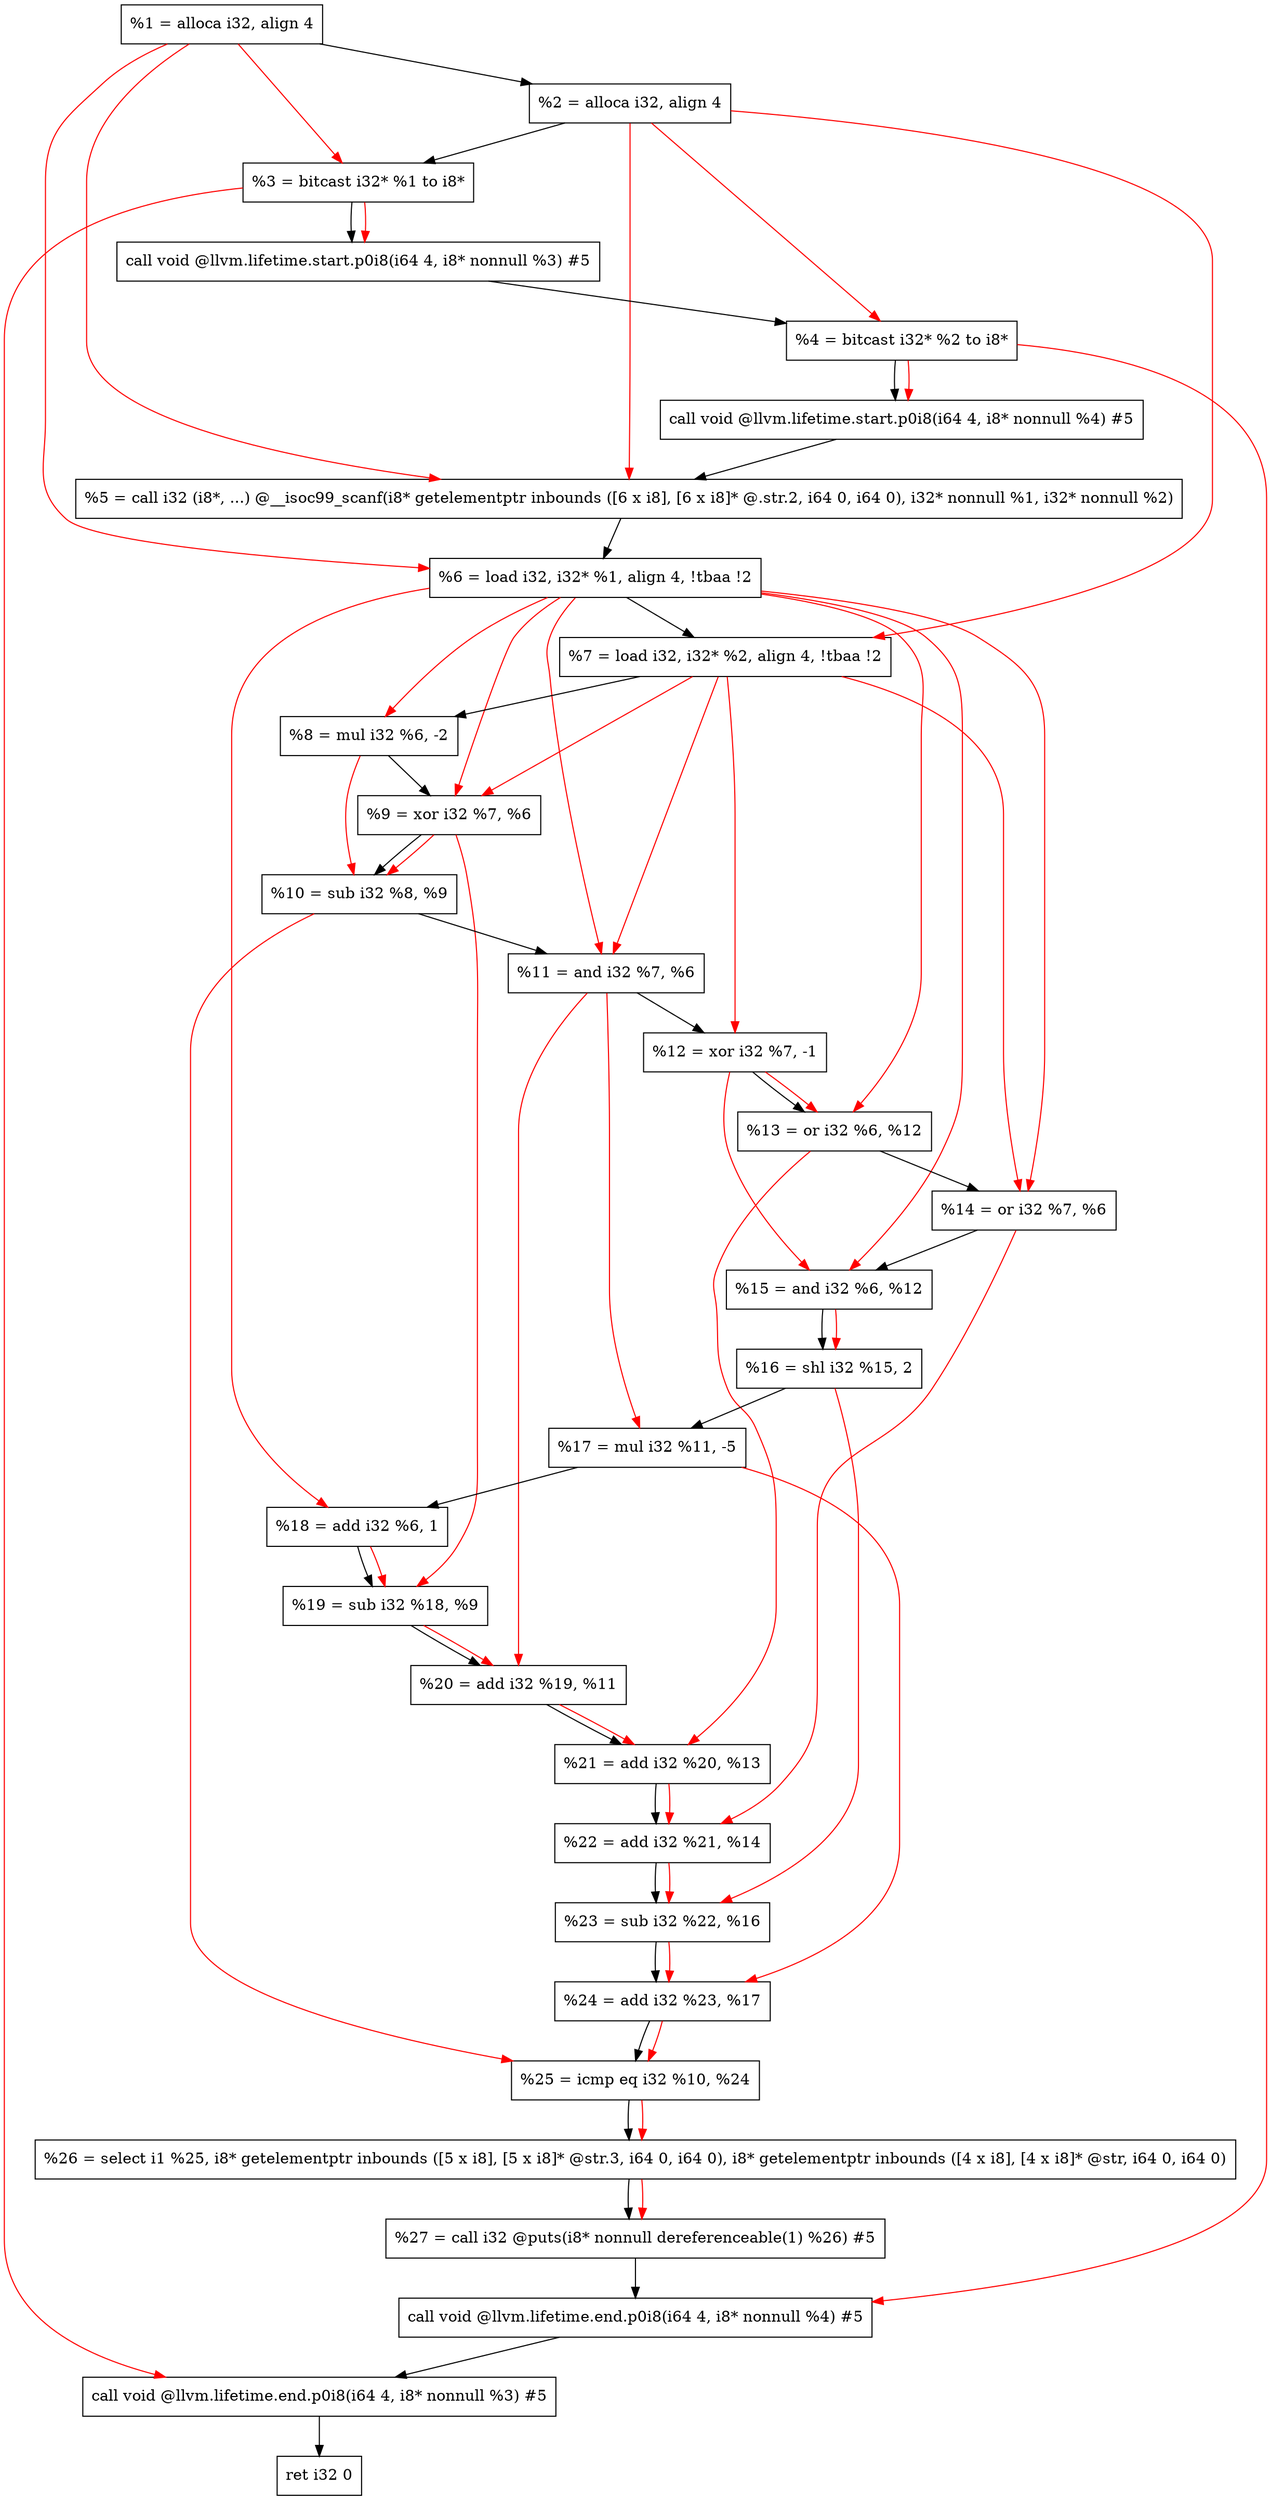 digraph "DFG for'main' function" {
	Node0x204a968[shape=record, label="  %1 = alloca i32, align 4"];
	Node0x204a9e8[shape=record, label="  %2 = alloca i32, align 4"];
	Node0x204aa78[shape=record, label="  %3 = bitcast i32* %1 to i8*"];
	Node0x204aed8[shape=record, label="  call void @llvm.lifetime.start.p0i8(i64 4, i8* nonnull %3) #5"];
	Node0x204afb8[shape=record, label="  %4 = bitcast i32* %2 to i8*"];
	Node0x204b0d8[shape=record, label="  call void @llvm.lifetime.start.p0i8(i64 4, i8* nonnull %4) #5"];
	Node0x204b310[shape=record, label="  %5 = call i32 (i8*, ...) @__isoc99_scanf(i8* getelementptr inbounds ([6 x i8], [6 x i8]* @.str.2, i64 0, i64 0), i32* nonnull %1, i32* nonnull %2)"];
	Node0x204b3c8[shape=record, label="  %6 = load i32, i32* %1, align 4, !tbaa !2"];
	Node0x204c338[shape=record, label="  %7 = load i32, i32* %2, align 4, !tbaa !2"];
	Node0x204c9c0[shape=record, label="  %8 = mul i32 %6, -2"];
	Node0x204ca30[shape=record, label="  %9 = xor i32 %7, %6"];
	Node0x204caa0[shape=record, label="  %10 = sub i32 %8, %9"];
	Node0x204cb10[shape=record, label="  %11 = and i32 %7, %6"];
	Node0x204cb80[shape=record, label="  %12 = xor i32 %7, -1"];
	Node0x204cbf0[shape=record, label="  %13 = or i32 %6, %12"];
	Node0x204cc60[shape=record, label="  %14 = or i32 %7, %6"];
	Node0x204ccd0[shape=record, label="  %15 = and i32 %6, %12"];
	Node0x204cd40[shape=record, label="  %16 = shl i32 %15, 2"];
	Node0x204cdb0[shape=record, label="  %17 = mul i32 %11, -5"];
	Node0x204ce20[shape=record, label="  %18 = add i32 %6, 1"];
	Node0x204ce90[shape=record, label="  %19 = sub i32 %18, %9"];
	Node0x204cf00[shape=record, label="  %20 = add i32 %19, %11"];
	Node0x204cf70[shape=record, label="  %21 = add i32 %20, %13"];
	Node0x204cfe0[shape=record, label="  %22 = add i32 %21, %14"];
	Node0x204d050[shape=record, label="  %23 = sub i32 %22, %16"];
	Node0x204d0c0[shape=record, label="  %24 = add i32 %23, %17"];
	Node0x204d130[shape=record, label="  %25 = icmp eq i32 %10, %24"];
	Node0x1feb9d8[shape=record, label="  %26 = select i1 %25, i8* getelementptr inbounds ([5 x i8], [5 x i8]* @str.3, i64 0, i64 0), i8* getelementptr inbounds ([4 x i8], [4 x i8]* @str, i64 0, i64 0)"];
	Node0x204d1c0[shape=record, label="  %27 = call i32 @puts(i8* nonnull dereferenceable(1) %26) #5"];
	Node0x204d418[shape=record, label="  call void @llvm.lifetime.end.p0i8(i64 4, i8* nonnull %4) #5"];
	Node0x204d578[shape=record, label="  call void @llvm.lifetime.end.p0i8(i64 4, i8* nonnull %3) #5"];
	Node0x204d638[shape=record, label="  ret i32 0"];
	Node0x204a968 -> Node0x204a9e8;
	Node0x204a9e8 -> Node0x204aa78;
	Node0x204aa78 -> Node0x204aed8;
	Node0x204aed8 -> Node0x204afb8;
	Node0x204afb8 -> Node0x204b0d8;
	Node0x204b0d8 -> Node0x204b310;
	Node0x204b310 -> Node0x204b3c8;
	Node0x204b3c8 -> Node0x204c338;
	Node0x204c338 -> Node0x204c9c0;
	Node0x204c9c0 -> Node0x204ca30;
	Node0x204ca30 -> Node0x204caa0;
	Node0x204caa0 -> Node0x204cb10;
	Node0x204cb10 -> Node0x204cb80;
	Node0x204cb80 -> Node0x204cbf0;
	Node0x204cbf0 -> Node0x204cc60;
	Node0x204cc60 -> Node0x204ccd0;
	Node0x204ccd0 -> Node0x204cd40;
	Node0x204cd40 -> Node0x204cdb0;
	Node0x204cdb0 -> Node0x204ce20;
	Node0x204ce20 -> Node0x204ce90;
	Node0x204ce90 -> Node0x204cf00;
	Node0x204cf00 -> Node0x204cf70;
	Node0x204cf70 -> Node0x204cfe0;
	Node0x204cfe0 -> Node0x204d050;
	Node0x204d050 -> Node0x204d0c0;
	Node0x204d0c0 -> Node0x204d130;
	Node0x204d130 -> Node0x1feb9d8;
	Node0x1feb9d8 -> Node0x204d1c0;
	Node0x204d1c0 -> Node0x204d418;
	Node0x204d418 -> Node0x204d578;
	Node0x204d578 -> Node0x204d638;
edge [color=red]
	Node0x204a968 -> Node0x204aa78;
	Node0x204aa78 -> Node0x204aed8;
	Node0x204a9e8 -> Node0x204afb8;
	Node0x204afb8 -> Node0x204b0d8;
	Node0x204a968 -> Node0x204b310;
	Node0x204a9e8 -> Node0x204b310;
	Node0x204a968 -> Node0x204b3c8;
	Node0x204a9e8 -> Node0x204c338;
	Node0x204b3c8 -> Node0x204c9c0;
	Node0x204c338 -> Node0x204ca30;
	Node0x204b3c8 -> Node0x204ca30;
	Node0x204c9c0 -> Node0x204caa0;
	Node0x204ca30 -> Node0x204caa0;
	Node0x204c338 -> Node0x204cb10;
	Node0x204b3c8 -> Node0x204cb10;
	Node0x204c338 -> Node0x204cb80;
	Node0x204b3c8 -> Node0x204cbf0;
	Node0x204cb80 -> Node0x204cbf0;
	Node0x204c338 -> Node0x204cc60;
	Node0x204b3c8 -> Node0x204cc60;
	Node0x204b3c8 -> Node0x204ccd0;
	Node0x204cb80 -> Node0x204ccd0;
	Node0x204ccd0 -> Node0x204cd40;
	Node0x204cb10 -> Node0x204cdb0;
	Node0x204b3c8 -> Node0x204ce20;
	Node0x204ce20 -> Node0x204ce90;
	Node0x204ca30 -> Node0x204ce90;
	Node0x204ce90 -> Node0x204cf00;
	Node0x204cb10 -> Node0x204cf00;
	Node0x204cf00 -> Node0x204cf70;
	Node0x204cbf0 -> Node0x204cf70;
	Node0x204cf70 -> Node0x204cfe0;
	Node0x204cc60 -> Node0x204cfe0;
	Node0x204cfe0 -> Node0x204d050;
	Node0x204cd40 -> Node0x204d050;
	Node0x204d050 -> Node0x204d0c0;
	Node0x204cdb0 -> Node0x204d0c0;
	Node0x204caa0 -> Node0x204d130;
	Node0x204d0c0 -> Node0x204d130;
	Node0x204d130 -> Node0x1feb9d8;
	Node0x1feb9d8 -> Node0x204d1c0;
	Node0x204afb8 -> Node0x204d418;
	Node0x204aa78 -> Node0x204d578;
}
